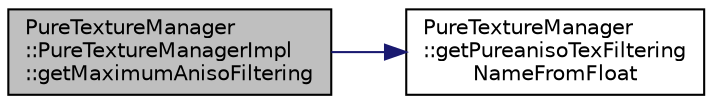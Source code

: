 digraph "PureTextureManager::PureTextureManagerImpl::getMaximumAnisoFiltering"
{
 // LATEX_PDF_SIZE
  edge [fontname="Helvetica",fontsize="10",labelfontname="Helvetica",labelfontsize="10"];
  node [fontname="Helvetica",fontsize="10",shape=record];
  rankdir="LR";
  Node1 [label="PureTextureManager\l::PureTextureManagerImpl\l::getMaximumAnisoFiltering",height=0.2,width=0.4,color="black", fillcolor="grey75", style="filled", fontcolor="black",tooltip=" "];
  Node1 -> Node2 [color="midnightblue",fontsize="10",style="solid",fontname="Helvetica"];
  Node2 [label="PureTextureManager\l::getPureanisoTexFiltering\lNameFromFloat",height=0.2,width=0.4,color="black", fillcolor="white", style="filled",URL="$class_pure_texture_manager.html#a0825556ac17914c21d025098aaa5151b",tooltip="Gets the Pure aniso texture filtering value that corresponds to the given floating point value."];
}
